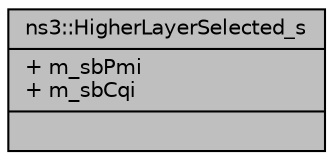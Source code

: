 digraph "ns3::HigherLayerSelected_s"
{
  edge [fontname="Helvetica",fontsize="10",labelfontname="Helvetica",labelfontsize="10"];
  node [fontname="Helvetica",fontsize="10",shape=record];
  Node1 [label="{ns3::HigherLayerSelected_s\n|+ m_sbPmi\l+ m_sbCqi\l|}",height=0.2,width=0.4,color="black", fillcolor="grey75", style="filled", fontcolor="black"];
}
